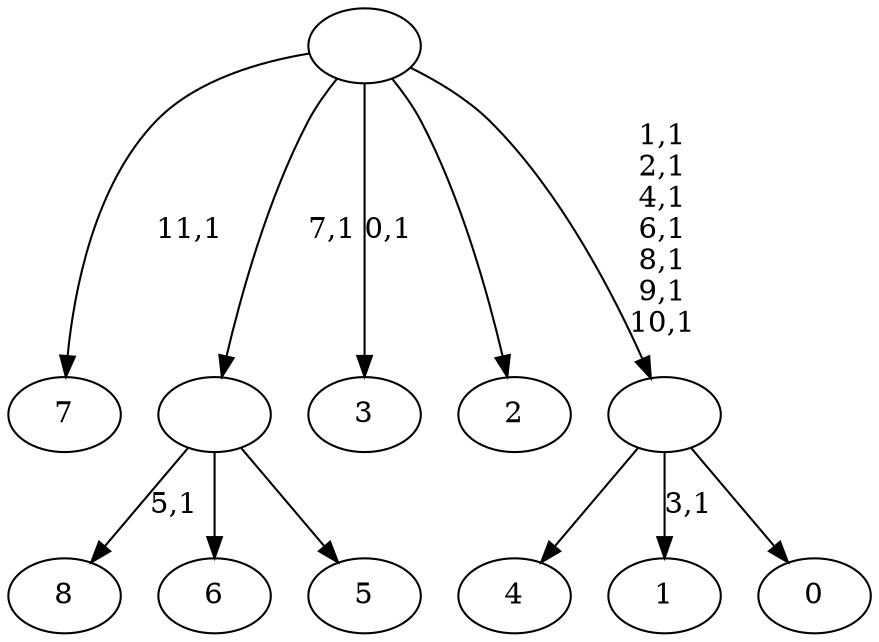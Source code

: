 digraph T {
	21 [label="8"]
	19 [label="7"]
	17 [label="6"]
	16 [label="5"]
	15 [label=""]
	14 [label="4"]
	13 [label="3"]
	11 [label="2"]
	10 [label="1"]
	8 [label="0"]
	7 [label=""]
	0 [label=""]
	15 -> 21 [label="5,1"]
	15 -> 17 [label=""]
	15 -> 16 [label=""]
	7 -> 10 [label="3,1"]
	7 -> 14 [label=""]
	7 -> 8 [label=""]
	0 -> 7 [label="1,1\n2,1\n4,1\n6,1\n8,1\n9,1\n10,1"]
	0 -> 13 [label="0,1"]
	0 -> 19 [label="11,1"]
	0 -> 15 [label="7,1"]
	0 -> 11 [label=""]
}
